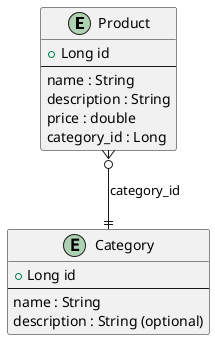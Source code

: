 @startuml
entity "Product" {
    + Long id
    --
    name : String
    description : String
    price : double
    category_id : Long
}

entity "Category" {
    + Long id
    --
    name : String
    description : String (optional)
}

Product }o--|| Category : "category_id"
@enduml
